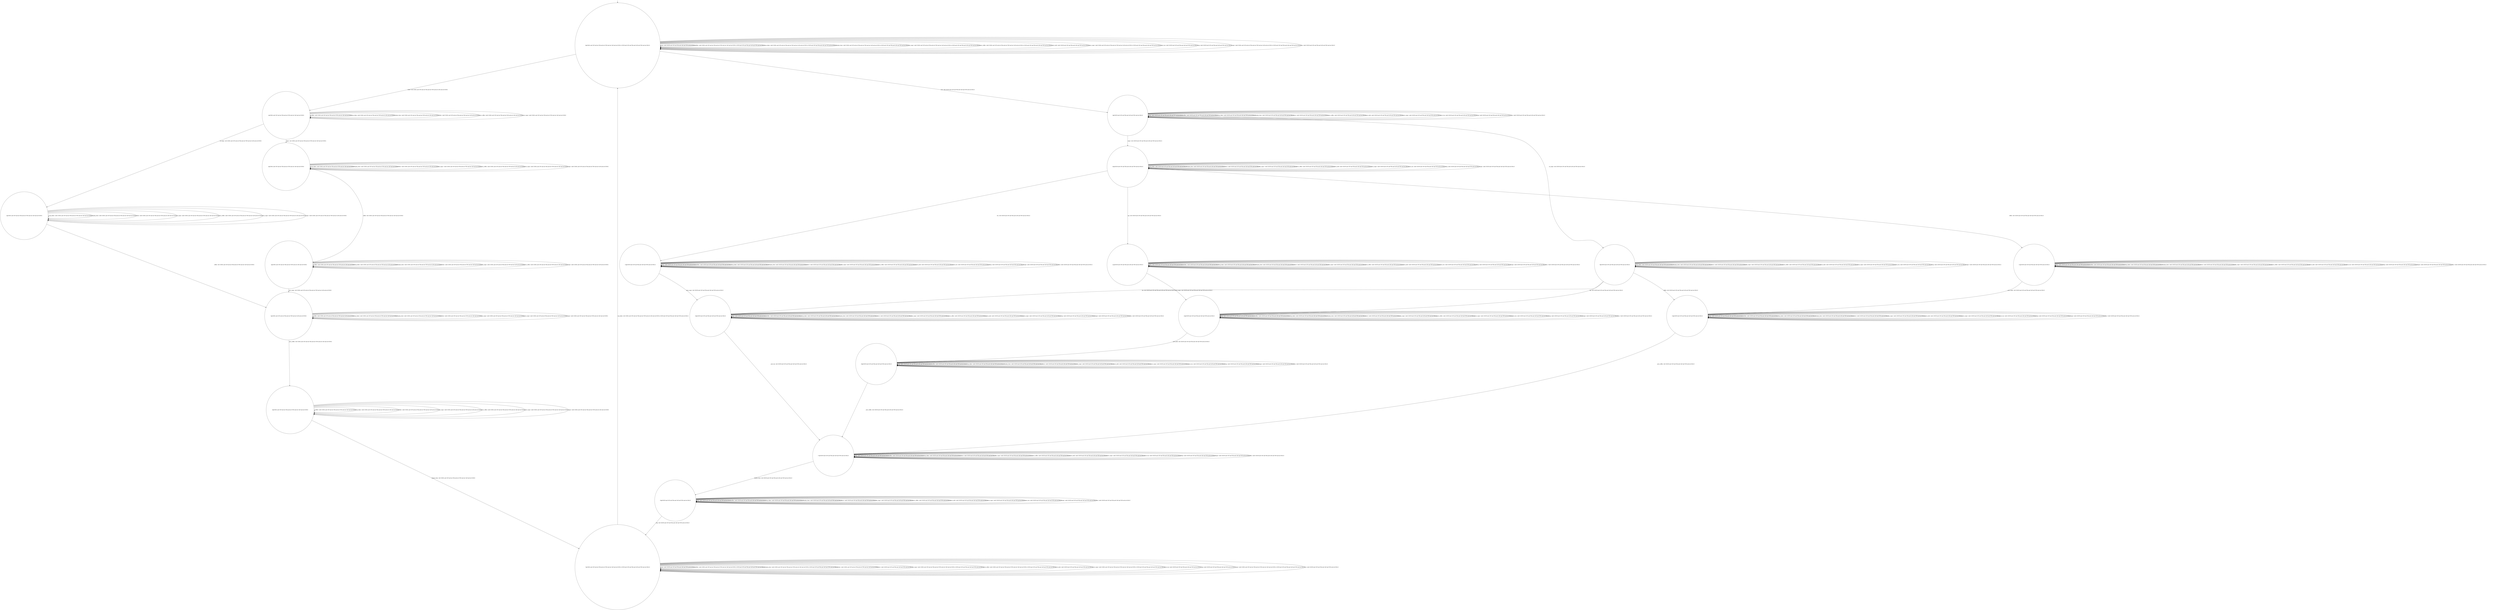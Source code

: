 digraph g {
	edge [lblstyle="above, sloped"];
	s0 [shape="circle" label="0@[((DOL and COF and not TEA and not TON and not CAP and not EUR) or (EUR and COF and TEA and CAP and TON and not DOL))]"];
	s1 [shape="circle" label="1@[((DOL and COF and not TEA and not TON and not CAP and not EUR))]"];
	s2 [shape="circle" label="2@[((DOL and COF and not TEA and not TON and not CAP and not EUR))]"];
	s3 [shape="circle" label="3@[((DOL and COF and not TEA and not TON and not CAP and not EUR))]"];
	s4 [shape="circle" label="4@[((DOL and COF and not TEA and not TON and not CAP and not EUR))]"];
	s5 [shape="circle" label="5@[((DOL and COF and not TEA and not TON and not CAP and not EUR))]"];
	s6 [shape="circle" label="6@[((DOL and COF and not TEA and not TON and not CAP and not EUR))]"];
	s7 [shape="circle" label="7@[((DOL and COF and not TEA and not TON and not CAP and not EUR) or (EUR and COF and TEA and CAP and TON and not DOL))]"];
	s8 [shape="circle" label="8@[((EUR and COF and TEA and CAP and TON and not DOL))]"];
	s9 [shape="circle" label="9@[((EUR and COF and TEA and CAP and TON and not DOL))]"];
	s10 [shape="circle" label="10@[((EUR and COF and TEA and CAP and TON and not DOL))]"];
	s11 [shape="circle" label="11@[((EUR and COF and TEA and CAP and TON and not DOL))]"];
	s12 [shape="circle" label="12@[((EUR and COF and TEA and CAP and TON and not DOL))]"];
	s13 [shape="circle" label="13@[((EUR and COF and TEA and CAP and TON and not DOL))]"];
	s14 [shape="circle" label="14@[((EUR and COF and TEA and CAP and TON and not DOL))]"];
	s15 [shape="circle" label="15@[((EUR and COF and TEA and CAP and TON and not DOL))]"];
	s16 [shape="circle" label="16@[((EUR and COF and TEA and CAP and TON and not DOL))]"];
	s17 [shape="circle" label="17@[((EUR and COF and TEA and CAP and TON and not DOL))]"];
	s18 [shape="circle" label="18@[((EUR and COF and TEA and CAP and TON and not DOL))]"];
	s19 [shape="circle" label="19@[((EUR and COF and TEA and CAP and TON and not DOL))]"];
	s0 -> s0 [label="cap / nok() [((EUR and COF and TEA and CAP and TON and not DOL))]"];
	s0 -> s0 [label="coffee / nok() [((DOL and COF and not TEA and not TON and not CAP and not EUR) or (EUR and COF and TEA and CAP and TON and not DOL))]"];
	s0 -> s0 [label="cup_taken / nok() [((DOL and COF and not TEA and not TON and not CAP and not EUR) or (EUR and COF and TEA and CAP and TON and not DOL))]"];
	s0 -> s0 [label="display_done / nok() [((DOL and COF and not TEA and not TON and not CAP and not EUR) or (EUR and COF and TEA and CAP and TON and not DOL))]"];
	s0 -> s1 [label="dollar / ok() [((DOL and COF and not TEA and not TON and not CAP and not EUR))]"];
	s0 -> s8 [label="euro / ok() [((EUR and COF and TEA and CAP and TON and not DOL))]"];
	s0 -> s0 [label="no_sugar / nok() [((DOL and COF and not TEA and not TON and not CAP and not EUR) or (EUR and COF and TEA and CAP and TON and not DOL))]"];
	s0 -> s0 [label="pour_coffee / nok() [((DOL and COF and not TEA and not TON and not CAP and not EUR) or (EUR and COF and TEA and CAP and TON and not DOL))]"];
	s0 -> s0 [label="pour_milk / nok() [((EUR and COF and TEA and CAP and TON and not DOL))]"];
	s0 -> s0 [label="pour_sugar / nok() [((DOL and COF and not TEA and not TON and not CAP and not EUR) or (EUR and COF and TEA and CAP and TON and not DOL))]"];
	s0 -> s0 [label="pour_tea / nok() [((EUR and COF and TEA and CAP and TON and not DOL))]"];
	s0 -> s0 [label="ring / nok() [((EUR and COF and TEA and CAP and TON and not DOL))]"];
	s0 -> s0 [label="sugar / nok() [((DOL and COF and not TEA and not TON and not CAP and not EUR) or (EUR and COF and TEA and CAP and TON and not DOL))]"];
	s0 -> s0 [label="tea / nok() [((EUR and COF and TEA and CAP and TON and not DOL))]"];
	s1 -> s1 [label="coffee / nok() [((DOL and COF and not TEA and not TON and not CAP and not EUR))]"];
	s1 -> s1 [label="cup_taken / nok() [((DOL and COF and not TEA and not TON and not CAP and not EUR))]"];
	s1 -> s1 [label="display_done / nok() [((DOL and COF and not TEA and not TON and not CAP and not EUR))]"];
	s1 -> s1 [label="dollar / nok() [((DOL and COF and not TEA and not TON and not CAP and not EUR))]"];
	s1 -> s2 [label="no_sugar / ok() [((DOL and COF and not TEA and not TON and not CAP and not EUR))]"];
	s1 -> s1 [label="pour_coffee / nok() [((DOL and COF and not TEA and not TON and not CAP and not EUR))]"];
	s1 -> s1 [label="pour_sugar / nok() [((DOL and COF and not TEA and not TON and not CAP and not EUR))]"];
	s1 -> s3 [label="sugar / ok() [((DOL and COF and not TEA and not TON and not CAP and not EUR))]"];
	s2 -> s5 [label="coffee / ok() [((DOL and COF and not TEA and not TON and not CAP and not EUR))]"];
	s2 -> s2 [label="cup_taken / nok() [((DOL and COF and not TEA and not TON and not CAP and not EUR))]"];
	s2 -> s2 [label="display_done / nok() [((DOL and COF and not TEA and not TON and not CAP and not EUR))]"];
	s2 -> s2 [label="dollar / nok() [((DOL and COF and not TEA and not TON and not CAP and not EUR))]"];
	s2 -> s2 [label="no_sugar / nok() [((DOL and COF and not TEA and not TON and not CAP and not EUR))]"];
	s2 -> s2 [label="pour_coffee / nok() [((DOL and COF and not TEA and not TON and not CAP and not EUR))]"];
	s2 -> s2 [label="pour_sugar / nok() [((DOL and COF and not TEA and not TON and not CAP and not EUR))]"];
	s2 -> s2 [label="sugar / void() [((DOL and COF and not TEA and not TON and not CAP and not EUR))]"];
	s3 -> s4 [label="coffee / ok() [((DOL and COF and not TEA and not TON and not CAP and not EUR))]"];
	s3 -> s3 [label="cup_taken / nok() [((DOL and COF and not TEA and not TON and not CAP and not EUR))]"];
	s3 -> s3 [label="display_done / nok() [((DOL and COF and not TEA and not TON and not CAP and not EUR))]"];
	s3 -> s3 [label="dollar / nok() [((DOL and COF and not TEA and not TON and not CAP and not EUR))]"];
	s3 -> s3 [label="no_sugar / void() [((DOL and COF and not TEA and not TON and not CAP and not EUR))]"];
	s3 -> s3 [label="pour_coffee / nok() [((DOL and COF and not TEA and not TON and not CAP and not EUR))]"];
	s3 -> s3 [label="pour_sugar / nok() [((DOL and COF and not TEA and not TON and not CAP and not EUR))]"];
	s3 -> s3 [label="sugar / nok() [((DOL and COF and not TEA and not TON and not CAP and not EUR))]"];
	s4 -> s4 [label="coffee / nok() [((DOL and COF and not TEA and not TON and not CAP and not EUR))]"];
	s4 -> s4 [label="cup_taken / nok() [((DOL and COF and not TEA and not TON and not CAP and not EUR))]"];
	s4 -> s4 [label="display_done / nok() [((DOL and COF and not TEA and not TON and not CAP and not EUR))]"];
	s4 -> s4 [label="dollar / nok() [((DOL and COF and not TEA and not TON and not CAP and not EUR))]"];
	s4 -> s4 [label="no_sugar / nok() [((DOL and COF and not TEA and not TON and not CAP and not EUR))]"];
	s4 -> s4 [label="pour_coffee / nok() [((DOL and COF and not TEA and not TON and not CAP and not EUR))]"];
	s4 -> s5 [label="pour_sugar / ok() [((DOL and COF and not TEA and not TON and not CAP and not EUR))]"];
	s4 -> s4 [label="sugar / nok() [((DOL and COF and not TEA and not TON and not CAP and not EUR))]"];
	s5 -> s5 [label="coffee / nok() [((DOL and COF and not TEA and not TON and not CAP and not EUR))]"];
	s5 -> s5 [label="cup_taken / nok() [((DOL and COF and not TEA and not TON and not CAP and not EUR))]"];
	s5 -> s5 [label="display_done / nok() [((DOL and COF and not TEA and not TON and not CAP and not EUR))]"];
	s5 -> s5 [label="dollar / nok() [((DOL and COF and not TEA and not TON and not CAP and not EUR))]"];
	s5 -> s5 [label="no_sugar / nok() [((DOL and COF and not TEA and not TON and not CAP and not EUR))]"];
	s5 -> s6 [label="pour_coffee / ok() [((DOL and COF and not TEA and not TON and not CAP and not EUR))]"];
	s5 -> s5 [label="pour_sugar / nok() [((DOL and COF and not TEA and not TON and not CAP and not EUR))]"];
	s5 -> s5 [label="sugar / nok() [((DOL and COF and not TEA and not TON and not CAP and not EUR))]"];
	s6 -> s6 [label="coffee / nok() [((DOL and COF and not TEA and not TON and not CAP and not EUR))]"];
	s6 -> s6 [label="cup_taken / nok() [((DOL and COF and not TEA and not TON and not CAP and not EUR))]"];
	s6 -> s7 [label="display_done / ok() [((DOL and COF and not TEA and not TON and not CAP and not EUR))]"];
	s6 -> s6 [label="dollar / nok() [((DOL and COF and not TEA and not TON and not CAP and not EUR))]"];
	s6 -> s6 [label="no_sugar / nok() [((DOL and COF and not TEA and not TON and not CAP and not EUR))]"];
	s6 -> s6 [label="pour_coffee / nok() [((DOL and COF and not TEA and not TON and not CAP and not EUR))]"];
	s6 -> s6 [label="pour_sugar / nok() [((DOL and COF and not TEA and not TON and not CAP and not EUR))]"];
	s6 -> s6 [label="sugar / nok() [((DOL and COF and not TEA and not TON and not CAP and not EUR))]"];
	s7 -> s7 [label="cap / nok() [((EUR and COF and TEA and CAP and TON and not DOL))]"];
	s7 -> s7 [label="coffee / nok() [((DOL and COF and not TEA and not TON and not CAP and not EUR) or (EUR and COF and TEA and CAP and TON and not DOL))]"];
	s7 -> s0 [label="cup_taken / ok() [((DOL and COF and not TEA and not TON and not CAP and not EUR) or (EUR and COF and TEA and CAP and TON and not DOL))]"];
	s7 -> s7 [label="display_done / nok() [((DOL and COF and not TEA and not TON and not CAP and not EUR) or (EUR and COF and TEA and CAP and TON and not DOL))]"];
	s7 -> s7 [label="dollar / nok() [((DOL and COF and not TEA and not TON and not CAP and not EUR))]"];
	s7 -> s7 [label="euro / nok() [((EUR and COF and TEA and CAP and TON and not DOL))]"];
	s7 -> s7 [label="no_sugar / nok() [((DOL and COF and not TEA and not TON and not CAP and not EUR) or (EUR and COF and TEA and CAP and TON and not DOL))]"];
	s7 -> s7 [label="pour_coffee / nok() [((DOL and COF and not TEA and not TON and not CAP and not EUR) or (EUR and COF and TEA and CAP and TON and not DOL))]"];
	s7 -> s7 [label="pour_milk / nok() [((EUR and COF and TEA and CAP and TON and not DOL))]"];
	s7 -> s7 [label="pour_sugar / nok() [((DOL and COF and not TEA and not TON and not CAP and not EUR) or (EUR and COF and TEA and CAP and TON and not DOL))]"];
	s7 -> s7 [label="pour_tea / nok() [((EUR and COF and TEA and CAP and TON and not DOL))]"];
	s7 -> s7 [label="ring / nok() [((EUR and COF and TEA and CAP and TON and not DOL))]"];
	s7 -> s7 [label="sugar / nok() [((DOL and COF and not TEA and not TON and not CAP and not EUR) or (EUR and COF and TEA and CAP and TON and not DOL))]"];
	s7 -> s7 [label="tea / nok() [((EUR and COF and TEA and CAP and TON and not DOL))]"];
	s8 -> s8 [label="cap / nok() [((EUR and COF and TEA and CAP and TON and not DOL))]"];
	s8 -> s8 [label="coffee / nok() [((EUR and COF and TEA and CAP and TON and not DOL))]"];
	s8 -> s8 [label="cup_taken / nok() [((EUR and COF and TEA and CAP and TON and not DOL))]"];
	s8 -> s8 [label="display_done / nok() [((EUR and COF and TEA and CAP and TON and not DOL))]"];
	s8 -> s8 [label="euro / nok() [((EUR and COF and TEA and CAP and TON and not DOL))]"];
	s8 -> s9 [label="no_sugar / ok() [((EUR and COF and TEA and CAP and TON and not DOL))]"];
	s8 -> s8 [label="pour_coffee / nok() [((EUR and COF and TEA and CAP and TON and not DOL))]"];
	s8 -> s8 [label="pour_milk / nok() [((EUR and COF and TEA and CAP and TON and not DOL))]"];
	s8 -> s8 [label="pour_sugar / nok() [((EUR and COF and TEA and CAP and TON and not DOL))]"];
	s8 -> s8 [label="pour_tea / nok() [((EUR and COF and TEA and CAP and TON and not DOL))]"];
	s8 -> s8 [label="ring / nok() [((EUR and COF and TEA and CAP and TON and not DOL))]"];
	s8 -> s10 [label="sugar / ok() [((EUR and COF and TEA and CAP and TON and not DOL))]"];
	s8 -> s8 [label="tea / nok() [((EUR and COF and TEA and CAP and TON and not DOL))]"];
	s9 -> s14 [label="cap / ok() [((EUR and COF and TEA and CAP and TON and not DOL))]"];
	s9 -> s15 [label="coffee / ok() [((EUR and COF and TEA and CAP and TON and not DOL))]"];
	s9 -> s9 [label="cup_taken / nok() [((EUR and COF and TEA and CAP and TON and not DOL))]"];
	s9 -> s9 [label="display_done / nok() [((EUR and COF and TEA and CAP and TON and not DOL))]"];
	s9 -> s9 [label="euro / nok() [((EUR and COF and TEA and CAP and TON and not DOL))]"];
	s9 -> s9 [label="no_sugar / nok() [((EUR and COF and TEA and CAP and TON and not DOL))]"];
	s9 -> s9 [label="pour_coffee / nok() [((EUR and COF and TEA and CAP and TON and not DOL))]"];
	s9 -> s9 [label="pour_milk / nok() [((EUR and COF and TEA and CAP and TON and not DOL))]"];
	s9 -> s9 [label="pour_sugar / nok() [((EUR and COF and TEA and CAP and TON and not DOL))]"];
	s9 -> s9 [label="pour_tea / nok() [((EUR and COF and TEA and CAP and TON and not DOL))]"];
	s9 -> s9 [label="ring / nok() [((EUR and COF and TEA and CAP and TON and not DOL))]"];
	s9 -> s9 [label="sugar / void() [((EUR and COF and TEA and CAP and TON and not DOL))]"];
	s9 -> s16 [label="tea / ok() [((EUR and COF and TEA and CAP and TON and not DOL))]"];
	s10 -> s11 [label="cap / ok() [((EUR and COF and TEA and CAP and TON and not DOL))]"];
	s10 -> s12 [label="coffee / ok() [((EUR and COF and TEA and CAP and TON and not DOL))]"];
	s10 -> s10 [label="cup_taken / nok() [((EUR and COF and TEA and CAP and TON and not DOL))]"];
	s10 -> s10 [label="display_done / nok() [((EUR and COF and TEA and CAP and TON and not DOL))]"];
	s10 -> s10 [label="euro / nok() [((EUR and COF and TEA and CAP and TON and not DOL))]"];
	s10 -> s10 [label="no_sugar / void() [((EUR and COF and TEA and CAP and TON and not DOL))]"];
	s10 -> s10 [label="pour_coffee / nok() [((EUR and COF and TEA and CAP and TON and not DOL))]"];
	s10 -> s10 [label="pour_milk / nok() [((EUR and COF and TEA and CAP and TON and not DOL))]"];
	s10 -> s10 [label="pour_sugar / nok() [((EUR and COF and TEA and CAP and TON and not DOL))]"];
	s10 -> s10 [label="pour_tea / nok() [((EUR and COF and TEA and CAP and TON and not DOL))]"];
	s10 -> s10 [label="ring / nok() [((EUR and COF and TEA and CAP and TON and not DOL))]"];
	s10 -> s10 [label="sugar / nok() [((EUR and COF and TEA and CAP and TON and not DOL))]"];
	s10 -> s13 [label="tea / ok() [((EUR and COF and TEA and CAP and TON and not DOL))]"];
	s11 -> s11 [label="cap / nok() [((EUR and COF and TEA and CAP and TON and not DOL))]"];
	s11 -> s11 [label="coffee / void() [((EUR and COF and TEA and CAP and TON and not DOL))]"];
	s11 -> s11 [label="cup_taken / nok() [((EUR and COF and TEA and CAP and TON and not DOL))]"];
	s11 -> s11 [label="display_done / nok() [((EUR and COF and TEA and CAP and TON and not DOL))]"];
	s11 -> s11 [label="euro / nok() [((EUR and COF and TEA and CAP and TON and not DOL))]"];
	s11 -> s11 [label="no_sugar / nok() [((EUR and COF and TEA and CAP and TON and not DOL))]"];
	s11 -> s11 [label="pour_coffee / nok() [((EUR and COF and TEA and CAP and TON and not DOL))]"];
	s11 -> s11 [label="pour_milk / nok() [((EUR and COF and TEA and CAP and TON and not DOL))]"];
	s11 -> s14 [label="pour_sugar / ok() [((EUR and COF and TEA and CAP and TON and not DOL))]"];
	s11 -> s11 [label="pour_tea / nok() [((EUR and COF and TEA and CAP and TON and not DOL))]"];
	s11 -> s11 [label="ring / nok() [((EUR and COF and TEA and CAP and TON and not DOL))]"];
	s11 -> s11 [label="sugar / nok() [((EUR and COF and TEA and CAP and TON and not DOL))]"];
	s11 -> s11 [label="tea / void() [((EUR and COF and TEA and CAP and TON and not DOL))]"];
	s12 -> s12 [label="cap / void() [((EUR and COF and TEA and CAP and TON and not DOL))]"];
	s12 -> s12 [label="coffee / nok() [((EUR and COF and TEA and CAP and TON and not DOL))]"];
	s12 -> s12 [label="cup_taken / nok() [((EUR and COF and TEA and CAP and TON and not DOL))]"];
	s12 -> s12 [label="display_done / nok() [((EUR and COF and TEA and CAP and TON and not DOL))]"];
	s12 -> s12 [label="euro / nok() [((EUR and COF and TEA and CAP and TON and not DOL))]"];
	s12 -> s12 [label="no_sugar / nok() [((EUR and COF and TEA and CAP and TON and not DOL))]"];
	s12 -> s12 [label="pour_coffee / nok() [((EUR and COF and TEA and CAP and TON and not DOL))]"];
	s12 -> s12 [label="pour_milk / nok() [((EUR and COF and TEA and CAP and TON and not DOL))]"];
	s12 -> s15 [label="pour_sugar / ok() [((EUR and COF and TEA and CAP and TON and not DOL))]"];
	s12 -> s12 [label="pour_tea / nok() [((EUR and COF and TEA and CAP and TON and not DOL))]"];
	s12 -> s12 [label="ring / nok() [((EUR and COF and TEA and CAP and TON and not DOL))]"];
	s12 -> s12 [label="sugar / nok() [((EUR and COF and TEA and CAP and TON and not DOL))]"];
	s12 -> s12 [label="tea / void() [((EUR and COF and TEA and CAP and TON and not DOL))]"];
	s13 -> s13 [label="cap / void() [((EUR and COF and TEA and CAP and TON and not DOL))]"];
	s13 -> s13 [label="coffee / void() [((EUR and COF and TEA and CAP and TON and not DOL))]"];
	s13 -> s13 [label="cup_taken / nok() [((EUR and COF and TEA and CAP and TON and not DOL))]"];
	s13 -> s13 [label="display_done / nok() [((EUR and COF and TEA and CAP and TON and not DOL))]"];
	s13 -> s13 [label="euro / nok() [((EUR and COF and TEA and CAP and TON and not DOL))]"];
	s13 -> s13 [label="no_sugar / nok() [((EUR and COF and TEA and CAP and TON and not DOL))]"];
	s13 -> s13 [label="pour_coffee / nok() [((EUR and COF and TEA and CAP and TON and not DOL))]"];
	s13 -> s13 [label="pour_milk / nok() [((EUR and COF and TEA and CAP and TON and not DOL))]"];
	s13 -> s16 [label="pour_sugar / ok() [((EUR and COF and TEA and CAP and TON and not DOL))]"];
	s13 -> s13 [label="pour_tea / nok() [((EUR and COF and TEA and CAP and TON and not DOL))]"];
	s13 -> s13 [label="ring / nok() [((EUR and COF and TEA and CAP and TON and not DOL))]"];
	s13 -> s13 [label="sugar / nok() [((EUR and COF and TEA and CAP and TON and not DOL))]"];
	s13 -> s13 [label="tea / nok() [((EUR and COF and TEA and CAP and TON and not DOL))]"];
	s14 -> s14 [label="cap / nok() [((EUR and COF and TEA and CAP and TON and not DOL))]"];
	s14 -> s14 [label="coffee / void() [((EUR and COF and TEA and CAP and TON and not DOL))]"];
	s14 -> s14 [label="cup_taken / nok() [((EUR and COF and TEA and CAP and TON and not DOL))]"];
	s14 -> s14 [label="display_done / nok() [((EUR and COF and TEA and CAP and TON and not DOL))]"];
	s14 -> s14 [label="euro / nok() [((EUR and COF and TEA and CAP and TON and not DOL))]"];
	s14 -> s14 [label="no_sugar / nok() [((EUR and COF and TEA and CAP and TON and not DOL))]"];
	s14 -> s14 [label="pour_coffee / nok() [((EUR and COF and TEA and CAP and TON and not DOL))]"];
	s14 -> s18 [label="pour_milk / ok() [((EUR and COF and TEA and CAP and TON and not DOL))]"];
	s14 -> s14 [label="pour_sugar / nok() [((EUR and COF and TEA and CAP and TON and not DOL))]"];
	s14 -> s14 [label="pour_tea / nok() [((EUR and COF and TEA and CAP and TON and not DOL))]"];
	s14 -> s14 [label="ring / nok() [((EUR and COF and TEA and CAP and TON and not DOL))]"];
	s14 -> s14 [label="sugar / nok() [((EUR and COF and TEA and CAP and TON and not DOL))]"];
	s14 -> s14 [label="tea / void() [((EUR and COF and TEA and CAP and TON and not DOL))]"];
	s15 -> s15 [label="cap / void() [((EUR and COF and TEA and CAP and TON and not DOL))]"];
	s15 -> s15 [label="coffee / nok() [((EUR and COF and TEA and CAP and TON and not DOL))]"];
	s15 -> s15 [label="cup_taken / nok() [((EUR and COF and TEA and CAP and TON and not DOL))]"];
	s15 -> s15 [label="display_done / nok() [((EUR and COF and TEA and CAP and TON and not DOL))]"];
	s15 -> s15 [label="euro / nok() [((EUR and COF and TEA and CAP and TON and not DOL))]"];
	s15 -> s15 [label="no_sugar / nok() [((EUR and COF and TEA and CAP and TON and not DOL))]"];
	s15 -> s17 [label="pour_coffee / ok() [((EUR and COF and TEA and CAP and TON and not DOL))]"];
	s15 -> s15 [label="pour_milk / nok() [((EUR and COF and TEA and CAP and TON and not DOL))]"];
	s15 -> s15 [label="pour_sugar / nok() [((EUR and COF and TEA and CAP and TON and not DOL))]"];
	s15 -> s15 [label="pour_tea / nok() [((EUR and COF and TEA and CAP and TON and not DOL))]"];
	s15 -> s15 [label="ring / nok() [((EUR and COF and TEA and CAP and TON and not DOL))]"];
	s15 -> s15 [label="sugar / nok() [((EUR and COF and TEA and CAP and TON and not DOL))]"];
	s15 -> s15 [label="tea / void() [((EUR and COF and TEA and CAP and TON and not DOL))]"];
	s16 -> s16 [label="cap / void() [((EUR and COF and TEA and CAP and TON and not DOL))]"];
	s16 -> s16 [label="coffee / void() [((EUR and COF and TEA and CAP and TON and not DOL))]"];
	s16 -> s16 [label="cup_taken / nok() [((EUR and COF and TEA and CAP and TON and not DOL))]"];
	s16 -> s16 [label="display_done / nok() [((EUR and COF and TEA and CAP and TON and not DOL))]"];
	s16 -> s16 [label="euro / nok() [((EUR and COF and TEA and CAP and TON and not DOL))]"];
	s16 -> s16 [label="no_sugar / nok() [((EUR and COF and TEA and CAP and TON and not DOL))]"];
	s16 -> s16 [label="pour_coffee / nok() [((EUR and COF and TEA and CAP and TON and not DOL))]"];
	s16 -> s16 [label="pour_milk / nok() [((EUR and COF and TEA and CAP and TON and not DOL))]"];
	s16 -> s16 [label="pour_sugar / nok() [((EUR and COF and TEA and CAP and TON and not DOL))]"];
	s16 -> s17 [label="pour_tea / ok() [((EUR and COF and TEA and CAP and TON and not DOL))]"];
	s16 -> s16 [label="ring / nok() [((EUR and COF and TEA and CAP and TON and not DOL))]"];
	s16 -> s16 [label="sugar / nok() [((EUR and COF and TEA and CAP and TON and not DOL))]"];
	s16 -> s16 [label="tea / nok() [((EUR and COF and TEA and CAP and TON and not DOL))]"];
	s17 -> s17 [label="cap / nok() [((EUR and COF and TEA and CAP and TON and not DOL))]"];
	s17 -> s17 [label="coffee / nok() [((EUR and COF and TEA and CAP and TON and not DOL))]"];
	s17 -> s17 [label="cup_taken / nok() [((EUR and COF and TEA and CAP and TON and not DOL))]"];
	s17 -> s19 [label="display_done / ok() [((EUR and COF and TEA and CAP and TON and not DOL))]"];
	s17 -> s17 [label="euro / nok() [((EUR and COF and TEA and CAP and TON and not DOL))]"];
	s17 -> s17 [label="no_sugar / nok() [((EUR and COF and TEA and CAP and TON and not DOL))]"];
	s17 -> s17 [label="pour_coffee / nok() [((EUR and COF and TEA and CAP and TON and not DOL))]"];
	s17 -> s17 [label="pour_milk / nok() [((EUR and COF and TEA and CAP and TON and not DOL))]"];
	s17 -> s17 [label="pour_sugar / nok() [((EUR and COF and TEA and CAP and TON and not DOL))]"];
	s17 -> s17 [label="pour_tea / nok() [((EUR and COF and TEA and CAP and TON and not DOL))]"];
	s17 -> s17 [label="ring / nok() [((EUR and COF and TEA and CAP and TON and not DOL))]"];
	s17 -> s17 [label="sugar / nok() [((EUR and COF and TEA and CAP and TON and not DOL))]"];
	s17 -> s17 [label="tea / nok() [((EUR and COF and TEA and CAP and TON and not DOL))]"];
	s18 -> s18 [label="cap / nok() [((EUR and COF and TEA and CAP and TON and not DOL))]"];
	s18 -> s18 [label="coffee / nok() [((EUR and COF and TEA and CAP and TON and not DOL))]"];
	s18 -> s18 [label="cup_taken / nok() [((EUR and COF and TEA and CAP and TON and not DOL))]"];
	s18 -> s18 [label="display_done / nok() [((EUR and COF and TEA and CAP and TON and not DOL))]"];
	s18 -> s18 [label="euro / nok() [((EUR and COF and TEA and CAP and TON and not DOL))]"];
	s18 -> s18 [label="no_sugar / nok() [((EUR and COF and TEA and CAP and TON and not DOL))]"];
	s18 -> s17 [label="pour_coffee / ok() [((EUR and COF and TEA and CAP and TON and not DOL))]"];
	s18 -> s18 [label="pour_milk / nok() [((EUR and COF and TEA and CAP and TON and not DOL))]"];
	s18 -> s18 [label="pour_sugar / nok() [((EUR and COF and TEA and CAP and TON and not DOL))]"];
	s18 -> s18 [label="pour_tea / nok() [((EUR and COF and TEA and CAP and TON and not DOL))]"];
	s18 -> s18 [label="ring / nok() [((EUR and COF and TEA and CAP and TON and not DOL))]"];
	s18 -> s18 [label="sugar / nok() [((EUR and COF and TEA and CAP and TON and not DOL))]"];
	s18 -> s18 [label="tea / nok() [((EUR and COF and TEA and CAP and TON and not DOL))]"];
	s19 -> s19 [label="cap / nok() [((EUR and COF and TEA and CAP and TON and not DOL))]"];
	s19 -> s19 [label="coffee / nok() [((EUR and COF and TEA and CAP and TON and not DOL))]"];
	s19 -> s19 [label="cup_taken / nok() [((EUR and COF and TEA and CAP and TON and not DOL))]"];
	s19 -> s19 [label="display_done / nok() [((EUR and COF and TEA and CAP and TON and not DOL))]"];
	s19 -> s19 [label="euro / nok() [((EUR and COF and TEA and CAP and TON and not DOL))]"];
	s19 -> s19 [label="no_sugar / nok() [((EUR and COF and TEA and CAP and TON and not DOL))]"];
	s19 -> s19 [label="pour_coffee / nok() [((EUR and COF and TEA and CAP and TON and not DOL))]"];
	s19 -> s19 [label="pour_milk / nok() [((EUR and COF and TEA and CAP and TON and not DOL))]"];
	s19 -> s19 [label="pour_sugar / nok() [((EUR and COF and TEA and CAP and TON and not DOL))]"];
	s19 -> s19 [label="pour_tea / nok() [((EUR and COF and TEA and CAP and TON and not DOL))]"];
	s19 -> s7 [label="ring / ok() [((EUR and COF and TEA and CAP and TON and not DOL))]"];
	s19 -> s19 [label="sugar / nok() [((EUR and COF and TEA and CAP and TON and not DOL))]"];
	s19 -> s19 [label="tea / nok() [((EUR and COF and TEA and CAP and TON and not DOL))]"];
	__start0 [label="" shape="none" width="0" height="0"];
	__start0 -> s0;
}